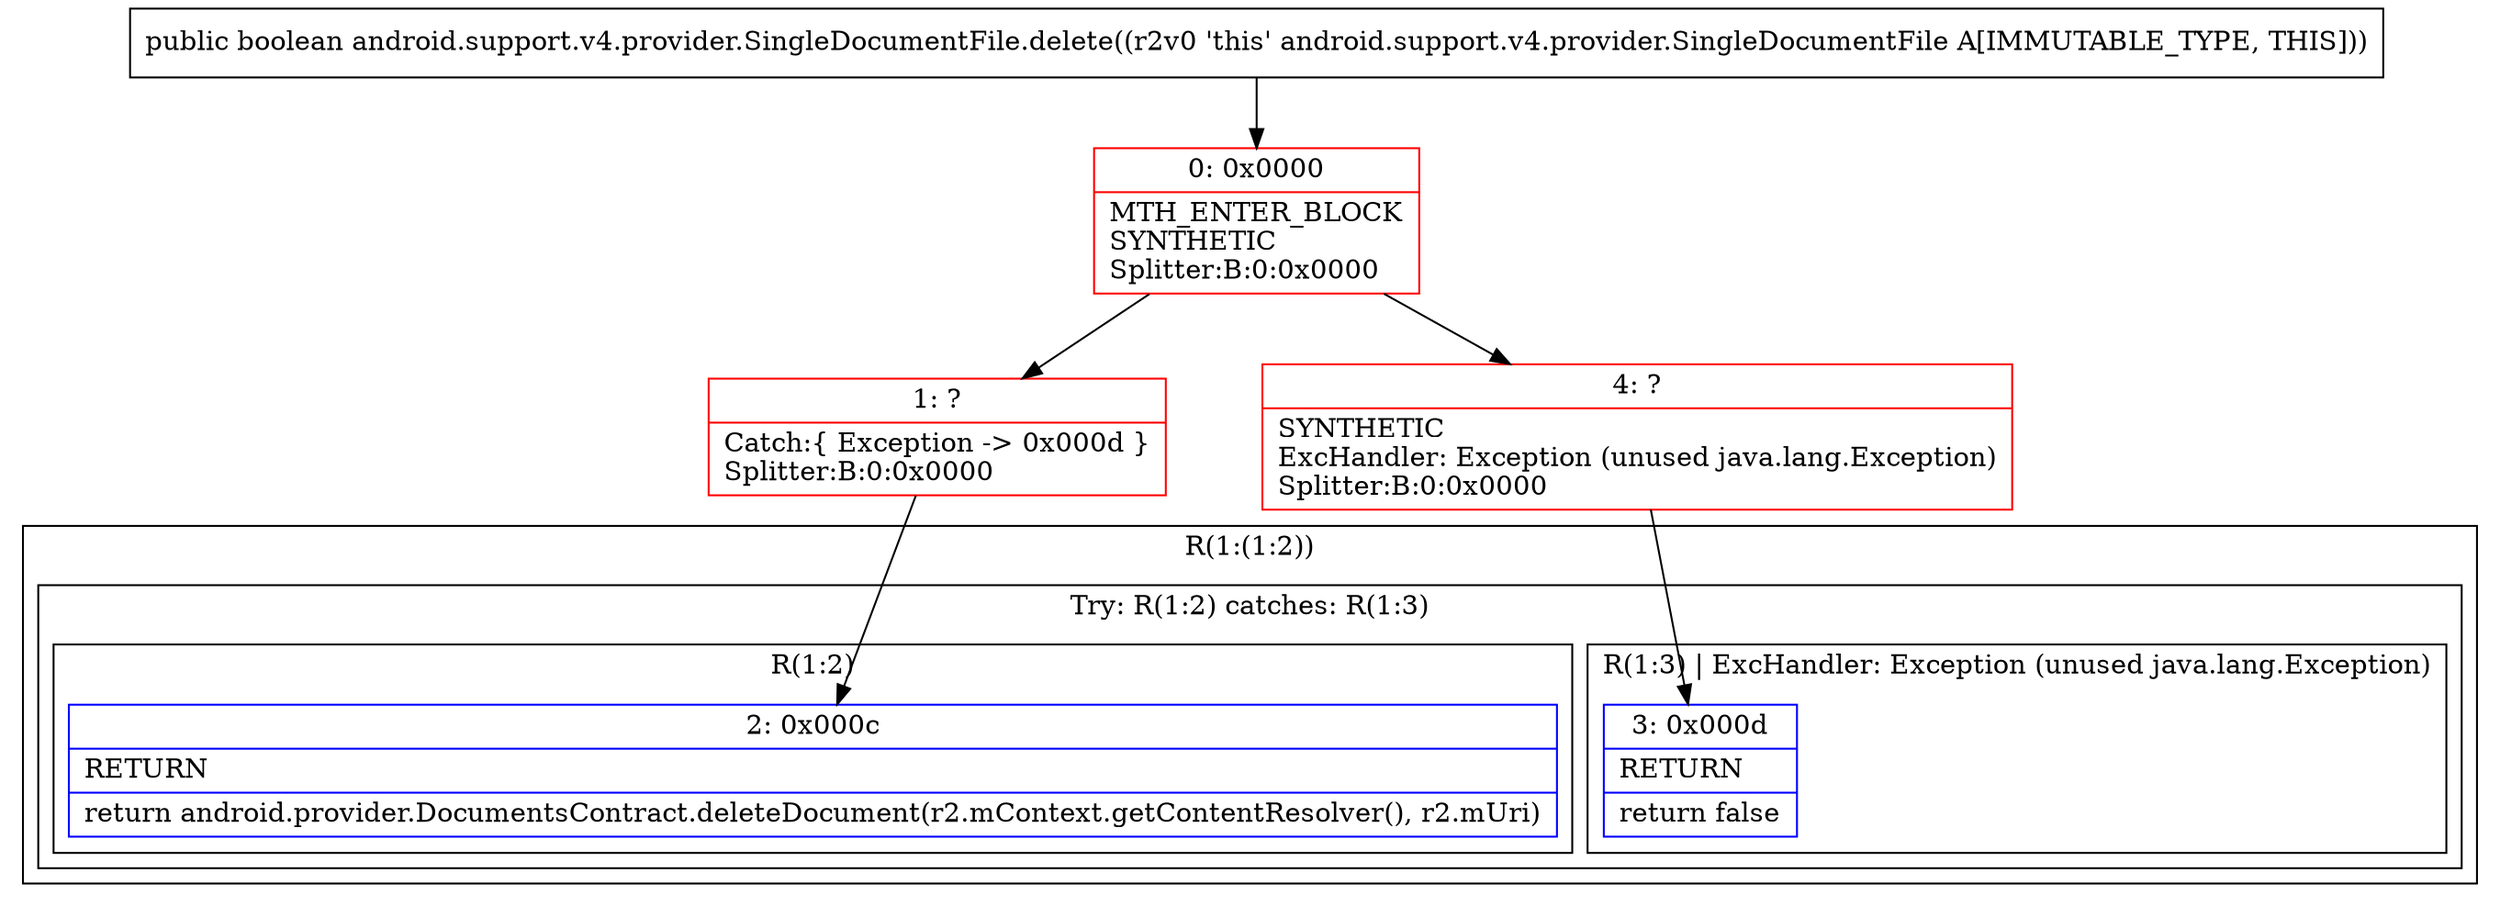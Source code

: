 digraph "CFG forandroid.support.v4.provider.SingleDocumentFile.delete()Z" {
subgraph cluster_Region_2024900074 {
label = "R(1:(1:2))";
node [shape=record,color=blue];
subgraph cluster_TryCatchRegion_1187980740 {
label = "Try: R(1:2) catches: R(1:3)";
node [shape=record,color=blue];
subgraph cluster_Region_1616167804 {
label = "R(1:2)";
node [shape=record,color=blue];
Node_2 [shape=record,label="{2\:\ 0x000c|RETURN\l|return android.provider.DocumentsContract.deleteDocument(r2.mContext.getContentResolver(), r2.mUri)\l}"];
}
subgraph cluster_Region_2135746637 {
label = "R(1:3) | ExcHandler: Exception (unused java.lang.Exception)\l";
node [shape=record,color=blue];
Node_3 [shape=record,label="{3\:\ 0x000d|RETURN\l|return false\l}"];
}
}
}
subgraph cluster_Region_2135746637 {
label = "R(1:3) | ExcHandler: Exception (unused java.lang.Exception)\l";
node [shape=record,color=blue];
Node_3 [shape=record,label="{3\:\ 0x000d|RETURN\l|return false\l}"];
}
Node_0 [shape=record,color=red,label="{0\:\ 0x0000|MTH_ENTER_BLOCK\lSYNTHETIC\lSplitter:B:0:0x0000\l}"];
Node_1 [shape=record,color=red,label="{1\:\ ?|Catch:\{ Exception \-\> 0x000d \}\lSplitter:B:0:0x0000\l}"];
Node_4 [shape=record,color=red,label="{4\:\ ?|SYNTHETIC\lExcHandler: Exception (unused java.lang.Exception)\lSplitter:B:0:0x0000\l}"];
MethodNode[shape=record,label="{public boolean android.support.v4.provider.SingleDocumentFile.delete((r2v0 'this' android.support.v4.provider.SingleDocumentFile A[IMMUTABLE_TYPE, THIS])) }"];
MethodNode -> Node_0;
Node_0 -> Node_1;
Node_0 -> Node_4;
Node_1 -> Node_2;
Node_4 -> Node_3;
}

